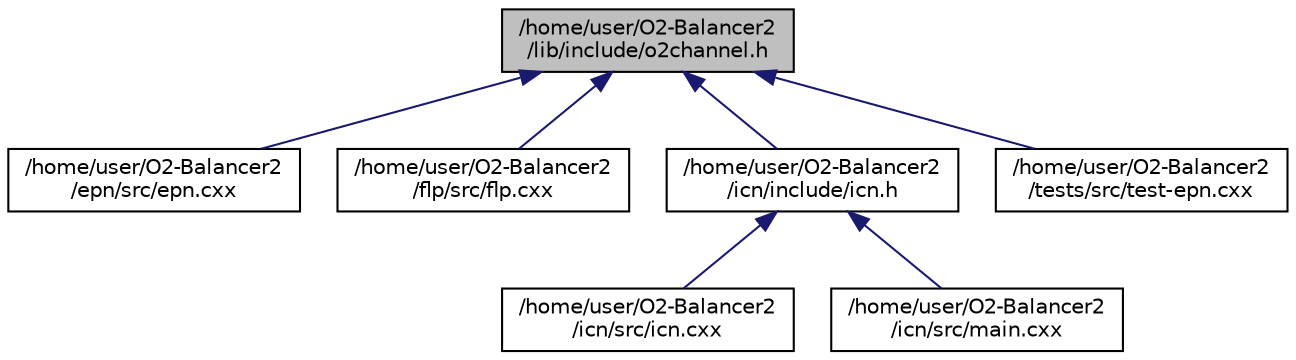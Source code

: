 digraph "/home/user/O2-Balancer2/lib/include/o2channel.h"
{
  edge [fontname="Helvetica",fontsize="10",labelfontname="Helvetica",labelfontsize="10"];
  node [fontname="Helvetica",fontsize="10",shape=record];
  Node2 [label="/home/user/O2-Balancer2\l/lib/include/o2channel.h",height=0.2,width=0.4,color="black", fillcolor="grey75", style="filled", fontcolor="black"];
  Node2 -> Node3 [dir="back",color="midnightblue",fontsize="10",style="solid",fontname="Helvetica"];
  Node3 [label="/home/user/O2-Balancer2\l/epn/src/epn.cxx",height=0.2,width=0.4,color="black", fillcolor="white", style="filled",URL="$epn_8cxx.html"];
  Node2 -> Node4 [dir="back",color="midnightblue",fontsize="10",style="solid",fontname="Helvetica"];
  Node4 [label="/home/user/O2-Balancer2\l/flp/src/flp.cxx",height=0.2,width=0.4,color="black", fillcolor="white", style="filled",URL="$flp_8cxx.html"];
  Node2 -> Node5 [dir="back",color="midnightblue",fontsize="10",style="solid",fontname="Helvetica"];
  Node5 [label="/home/user/O2-Balancer2\l/icn/include/icn.h",height=0.2,width=0.4,color="black", fillcolor="white", style="filled",URL="$icn_8h.html"];
  Node5 -> Node6 [dir="back",color="midnightblue",fontsize="10",style="solid",fontname="Helvetica"];
  Node6 [label="/home/user/O2-Balancer2\l/icn/src/icn.cxx",height=0.2,width=0.4,color="black", fillcolor="white", style="filled",URL="$icn_8cxx.html"];
  Node5 -> Node7 [dir="back",color="midnightblue",fontsize="10",style="solid",fontname="Helvetica"];
  Node7 [label="/home/user/O2-Balancer2\l/icn/src/main.cxx",height=0.2,width=0.4,color="black", fillcolor="white", style="filled",URL="$icn_2src_2main_8cxx.html"];
  Node2 -> Node8 [dir="back",color="midnightblue",fontsize="10",style="solid",fontname="Helvetica"];
  Node8 [label="/home/user/O2-Balancer2\l/tests/src/test-epn.cxx",height=0.2,width=0.4,color="black", fillcolor="white", style="filled",URL="$test-epn_8cxx.html"];
}

